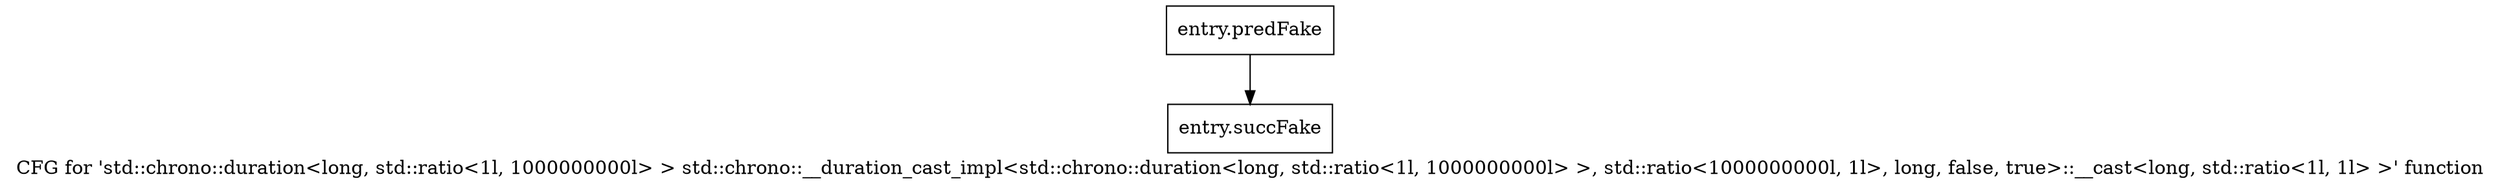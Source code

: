 digraph "CFG for 'std::chrono::duration\<long, std::ratio\<1l, 1000000000l\> \> std::chrono::__duration_cast_impl\<std::chrono::duration\<long, std::ratio\<1l, 1000000000l\> \>, std::ratio\<1000000000l, 1l\>, long, false, true\>::__cast\<long, std::ratio\<1l, 1l\> \>' function" {
	label="CFG for 'std::chrono::duration\<long, std::ratio\<1l, 1000000000l\> \> std::chrono::__duration_cast_impl\<std::chrono::duration\<long, std::ratio\<1l, 1000000000l\> \>, std::ratio\<1000000000l, 1l\>, long, false, true\>::__cast\<long, std::ratio\<1l, 1l\> \>' function";

	Node0x5784250 [shape=record,filename="",linenumber="",label="{entry.predFake}"];
	Node0x5784250 -> Node0x58fdbb0[ callList="" memoryops="" filename="/tools/Xilinx/Vitis_HLS/2023.1/tps/lnx64/gcc-8.3.0/lib/gcc/x86_64-pc-linux-gnu/8.3.0/../../../../include/c++/8.3.0/chrono" execusionnum="1"];
	Node0x58fdbb0 [shape=record,filename="/tools/Xilinx/Vitis_HLS/2023.1/tps/lnx64/gcc-8.3.0/lib/gcc/x86_64-pc-linux-gnu/8.3.0/../../../../include/c++/8.3.0/chrono",linenumber="167",label="{entry.succFake}"];
}
